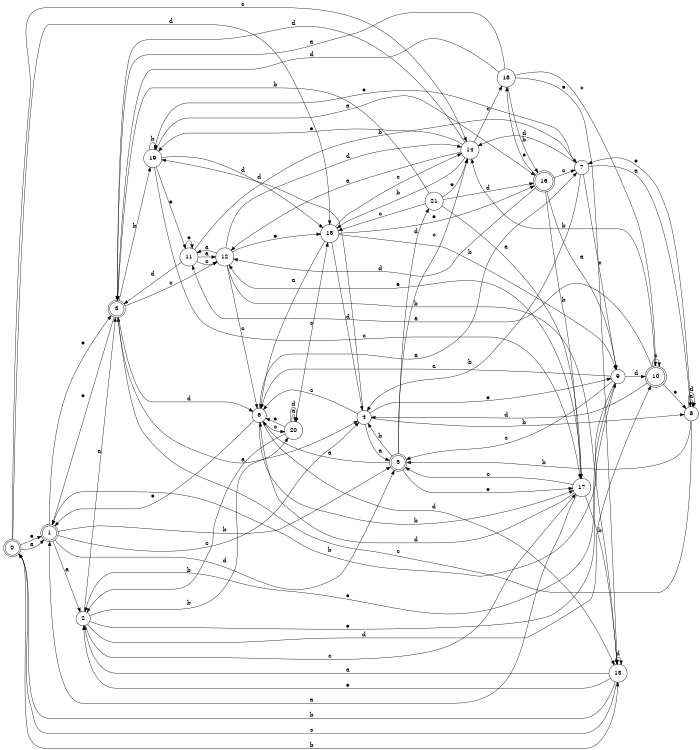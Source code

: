 digraph n18_9 {
__start0 [label="" shape="none"];

rankdir=LR;
size="8,5";

s0 [style="rounded,filled", color="black", fillcolor="white" shape="doublecircle", label="0"];
s1 [style="rounded,filled", color="black", fillcolor="white" shape="doublecircle", label="1"];
s2 [style="filled", color="black", fillcolor="white" shape="circle", label="2"];
s3 [style="rounded,filled", color="black", fillcolor="white" shape="doublecircle", label="3"];
s4 [style="filled", color="black", fillcolor="white" shape="circle", label="4"];
s5 [style="rounded,filled", color="black", fillcolor="white" shape="doublecircle", label="5"];
s6 [style="filled", color="black", fillcolor="white" shape="circle", label="6"];
s7 [style="filled", color="black", fillcolor="white" shape="circle", label="7"];
s8 [style="filled", color="black", fillcolor="white" shape="circle", label="8"];
s9 [style="filled", color="black", fillcolor="white" shape="circle", label="9"];
s10 [style="rounded,filled", color="black", fillcolor="white" shape="doublecircle", label="10"];
s11 [style="filled", color="black", fillcolor="white" shape="circle", label="11"];
s12 [style="filled", color="black", fillcolor="white" shape="circle", label="12"];
s13 [style="filled", color="black", fillcolor="white" shape="circle", label="13"];
s14 [style="filled", color="black", fillcolor="white" shape="circle", label="14"];
s15 [style="filled", color="black", fillcolor="white" shape="circle", label="15"];
s16 [style="rounded,filled", color="black", fillcolor="white" shape="doublecircle", label="16"];
s17 [style="filled", color="black", fillcolor="white" shape="circle", label="17"];
s18 [style="filled", color="black", fillcolor="white" shape="circle", label="18"];
s19 [style="filled", color="black", fillcolor="white" shape="circle", label="19"];
s20 [style="filled", color="black", fillcolor="white" shape="circle", label="20"];
s21 [style="filled", color="black", fillcolor="white" shape="circle", label="21"];
s0 -> s1 [label="a"];
s0 -> s13 [label="b"];
s0 -> s14 [label="c"];
s0 -> s15 [label="d"];
s0 -> s1 [label="e"];
s1 -> s2 [label="a"];
s1 -> s5 [label="b"];
s1 -> s4 [label="c"];
s1 -> s5 [label="d"];
s1 -> s3 [label="e"];
s2 -> s3 [label="a"];
s2 -> s20 [label="b"];
s2 -> s17 [label="c"];
s2 -> s10 [label="d"];
s2 -> s9 [label="e"];
s3 -> s4 [label="a"];
s3 -> s19 [label="b"];
s3 -> s12 [label="c"];
s3 -> s6 [label="d"];
s3 -> s1 [label="e"];
s4 -> s5 [label="a"];
s4 -> s8 [label="b"];
s4 -> s6 [label="c"];
s4 -> s19 [label="d"];
s4 -> s9 [label="e"];
s5 -> s6 [label="a"];
s5 -> s4 [label="b"];
s5 -> s14 [label="c"];
s5 -> s21 [label="d"];
s5 -> s17 [label="e"];
s6 -> s7 [label="a"];
s6 -> s17 [label="b"];
s6 -> s20 [label="c"];
s6 -> s13 [label="d"];
s6 -> s1 [label="e"];
s7 -> s8 [label="a"];
s7 -> s4 [label="b"];
s7 -> s9 [label="c"];
s7 -> s14 [label="d"];
s7 -> s19 [label="e"];
s8 -> s8 [label="a"];
s8 -> s5 [label="b"];
s8 -> s3 [label="c"];
s8 -> s8 [label="d"];
s8 -> s7 [label="e"];
s9 -> s6 [label="a"];
s9 -> s1 [label="b"];
s9 -> s5 [label="c"];
s9 -> s10 [label="d"];
s9 -> s2 [label="e"];
s10 -> s11 [label="a"];
s10 -> s14 [label="b"];
s10 -> s10 [label="c"];
s10 -> s4 [label="d"];
s10 -> s8 [label="e"];
s11 -> s12 [label="a"];
s11 -> s7 [label="b"];
s11 -> s12 [label="c"];
s11 -> s3 [label="d"];
s11 -> s11 [label="e"];
s12 -> s11 [label="a"];
s12 -> s13 [label="b"];
s12 -> s6 [label="c"];
s12 -> s14 [label="d"];
s12 -> s15 [label="e"];
s13 -> s2 [label="a"];
s13 -> s0 [label="b"];
s13 -> s0 [label="c"];
s13 -> s13 [label="d"];
s13 -> s2 [label="e"];
s14 -> s12 [label="a"];
s14 -> s15 [label="b"];
s14 -> s18 [label="c"];
s14 -> s3 [label="d"];
s14 -> s19 [label="e"];
s15 -> s6 [label="a"];
s15 -> s9 [label="b"];
s15 -> s14 [label="c"];
s15 -> s4 [label="d"];
s15 -> s16 [label="e"];
s16 -> s9 [label="a"];
s16 -> s17 [label="b"];
s16 -> s7 [label="c"];
s16 -> s12 [label="d"];
s16 -> s18 [label="e"];
s17 -> s1 [label="a"];
s17 -> s13 [label="b"];
s17 -> s5 [label="c"];
s17 -> s6 [label="d"];
s17 -> s12 [label="e"];
s18 -> s3 [label="a"];
s18 -> s16 [label="b"];
s18 -> s10 [label="c"];
s18 -> s3 [label="d"];
s18 -> s13 [label="e"];
s19 -> s16 [label="a"];
s19 -> s19 [label="b"];
s19 -> s17 [label="c"];
s19 -> s15 [label="d"];
s19 -> s11 [label="e"];
s20 -> s20 [label="a"];
s20 -> s2 [label="b"];
s20 -> s15 [label="c"];
s20 -> s20 [label="d"];
s20 -> s6 [label="e"];
s21 -> s17 [label="a"];
s21 -> s3 [label="b"];
s21 -> s15 [label="c"];
s21 -> s16 [label="d"];
s21 -> s14 [label="e"];

}